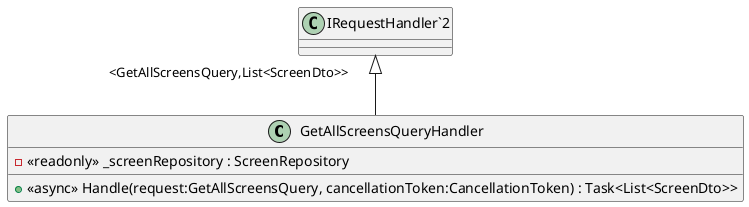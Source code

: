 @startuml
class GetAllScreensQueryHandler {
    - <<readonly>> _screenRepository : ScreenRepository
    + <<async>> Handle(request:GetAllScreensQuery, cancellationToken:CancellationToken) : Task<List<ScreenDto>>
}
"IRequestHandler`2" "<GetAllScreensQuery,List<ScreenDto>>" <|-- GetAllScreensQueryHandler
@enduml

